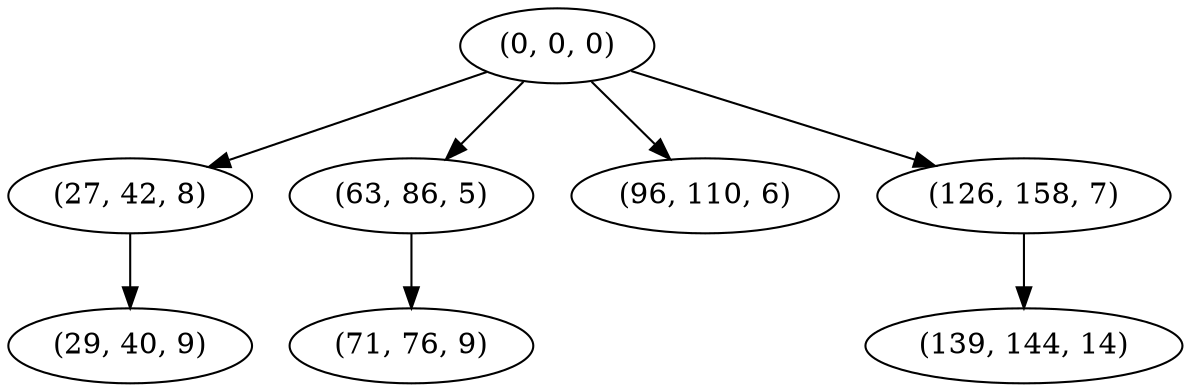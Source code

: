digraph tree {
    "(0, 0, 0)";
    "(27, 42, 8)";
    "(29, 40, 9)";
    "(63, 86, 5)";
    "(71, 76, 9)";
    "(96, 110, 6)";
    "(126, 158, 7)";
    "(139, 144, 14)";
    "(0, 0, 0)" -> "(27, 42, 8)";
    "(0, 0, 0)" -> "(63, 86, 5)";
    "(0, 0, 0)" -> "(96, 110, 6)";
    "(0, 0, 0)" -> "(126, 158, 7)";
    "(27, 42, 8)" -> "(29, 40, 9)";
    "(63, 86, 5)" -> "(71, 76, 9)";
    "(126, 158, 7)" -> "(139, 144, 14)";
}
